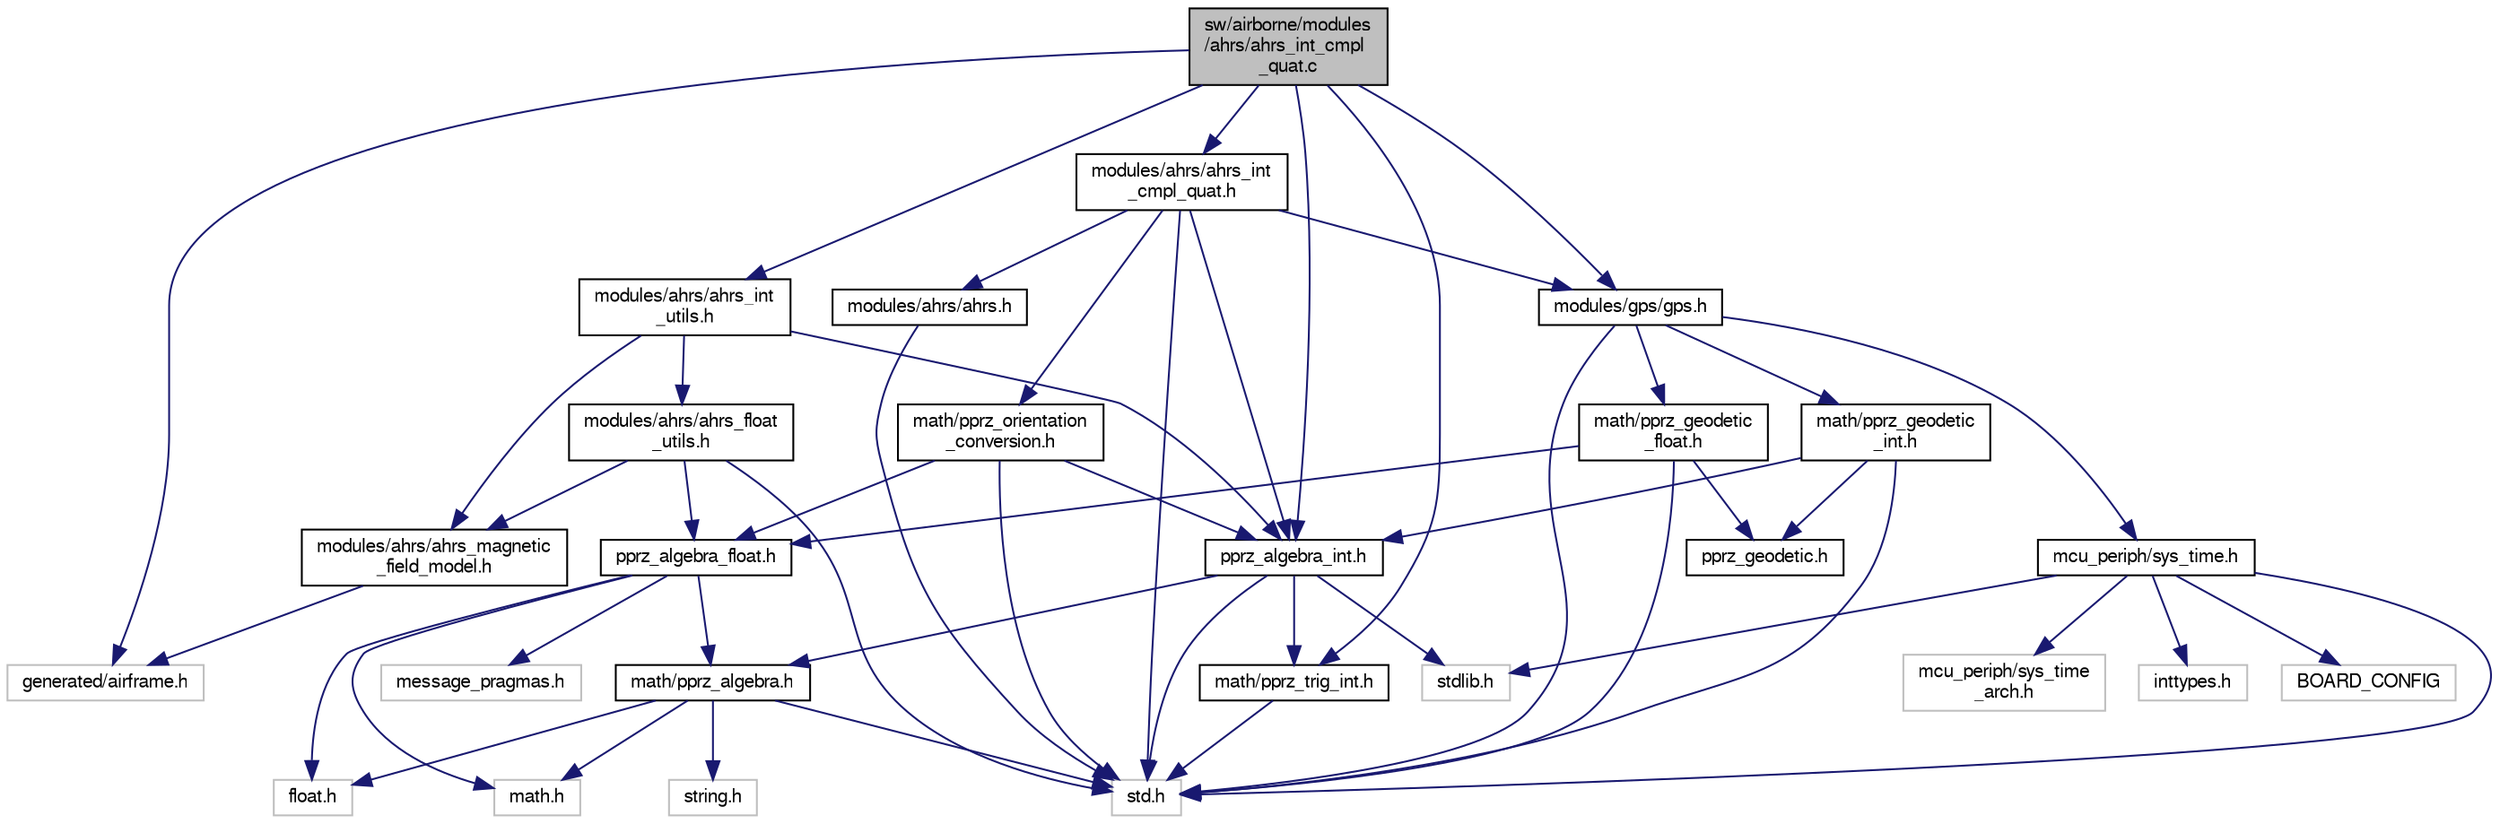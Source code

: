 digraph "sw/airborne/modules/ahrs/ahrs_int_cmpl_quat.c"
{
  edge [fontname="FreeSans",fontsize="10",labelfontname="FreeSans",labelfontsize="10"];
  node [fontname="FreeSans",fontsize="10",shape=record];
  Node1 [label="sw/airborne/modules\l/ahrs/ahrs_int_cmpl\l_quat.c",height=0.2,width=0.4,color="black", fillcolor="grey75", style="filled", fontcolor="black"];
  Node1 -> Node2 [color="midnightblue",fontsize="10",style="solid",fontname="FreeSans"];
  Node2 [label="generated/airframe.h",height=0.2,width=0.4,color="grey75", fillcolor="white", style="filled"];
  Node1 -> Node3 [color="midnightblue",fontsize="10",style="solid",fontname="FreeSans"];
  Node3 [label="modules/ahrs/ahrs_int\l_cmpl_quat.h",height=0.2,width=0.4,color="black", fillcolor="white", style="filled",URL="$ahrs__int__cmpl__quat_8h.html",tooltip="Quaternion complementary filter (fixed-point). "];
  Node3 -> Node4 [color="midnightblue",fontsize="10",style="solid",fontname="FreeSans"];
  Node4 [label="modules/ahrs/ahrs.h",height=0.2,width=0.4,color="black", fillcolor="white", style="filled",URL="$ahrs_8h.html",tooltip="Dispatcher to register actual AHRS implementations. "];
  Node4 -> Node5 [color="midnightblue",fontsize="10",style="solid",fontname="FreeSans"];
  Node5 [label="std.h",height=0.2,width=0.4,color="grey75", fillcolor="white", style="filled"];
  Node3 -> Node6 [color="midnightblue",fontsize="10",style="solid",fontname="FreeSans"];
  Node6 [label="modules/gps/gps.h",height=0.2,width=0.4,color="black", fillcolor="white", style="filled",URL="$gps_8h.html",tooltip="Device independent GPS code (interface) "];
  Node6 -> Node5 [color="midnightblue",fontsize="10",style="solid",fontname="FreeSans"];
  Node6 -> Node7 [color="midnightblue",fontsize="10",style="solid",fontname="FreeSans"];
  Node7 [label="math/pprz_geodetic\l_int.h",height=0.2,width=0.4,color="black", fillcolor="white", style="filled",URL="$pprz__geodetic__int_8h.html",tooltip="Paparazzi fixed point math for geodetic calculations. "];
  Node7 -> Node8 [color="midnightblue",fontsize="10",style="solid",fontname="FreeSans"];
  Node8 [label="pprz_geodetic.h",height=0.2,width=0.4,color="black", fillcolor="white", style="filled",URL="$pprz__geodetic_8h.html",tooltip="Paparazzi generic macros for geodetic calculations. "];
  Node7 -> Node5 [color="midnightblue",fontsize="10",style="solid",fontname="FreeSans"];
  Node7 -> Node9 [color="midnightblue",fontsize="10",style="solid",fontname="FreeSans"];
  Node9 [label="pprz_algebra_int.h",height=0.2,width=0.4,color="black", fillcolor="white", style="filled",URL="$pprz__algebra__int_8h.html",tooltip="Paparazzi fixed point algebra. "];
  Node9 -> Node5 [color="midnightblue",fontsize="10",style="solid",fontname="FreeSans"];
  Node9 -> Node10 [color="midnightblue",fontsize="10",style="solid",fontname="FreeSans"];
  Node10 [label="math/pprz_algebra.h",height=0.2,width=0.4,color="black", fillcolor="white", style="filled",URL="$pprz__algebra_8h.html",tooltip="Paparazzi generic algebra macros. "];
  Node10 -> Node11 [color="midnightblue",fontsize="10",style="solid",fontname="FreeSans"];
  Node11 [label="float.h",height=0.2,width=0.4,color="grey75", fillcolor="white", style="filled"];
  Node10 -> Node12 [color="midnightblue",fontsize="10",style="solid",fontname="FreeSans"];
  Node12 [label="string.h",height=0.2,width=0.4,color="grey75", fillcolor="white", style="filled"];
  Node10 -> Node5 [color="midnightblue",fontsize="10",style="solid",fontname="FreeSans"];
  Node10 -> Node13 [color="midnightblue",fontsize="10",style="solid",fontname="FreeSans"];
  Node13 [label="math.h",height=0.2,width=0.4,color="grey75", fillcolor="white", style="filled"];
  Node9 -> Node14 [color="midnightblue",fontsize="10",style="solid",fontname="FreeSans"];
  Node14 [label="math/pprz_trig_int.h",height=0.2,width=0.4,color="black", fillcolor="white", style="filled",URL="$pprz__trig__int_8h.html",tooltip="Paparazzi fixed point trig functions. "];
  Node14 -> Node5 [color="midnightblue",fontsize="10",style="solid",fontname="FreeSans"];
  Node9 -> Node15 [color="midnightblue",fontsize="10",style="solid",fontname="FreeSans"];
  Node15 [label="stdlib.h",height=0.2,width=0.4,color="grey75", fillcolor="white", style="filled"];
  Node6 -> Node16 [color="midnightblue",fontsize="10",style="solid",fontname="FreeSans"];
  Node16 [label="math/pprz_geodetic\l_float.h",height=0.2,width=0.4,color="black", fillcolor="white", style="filled",URL="$pprz__geodetic__float_8h.html",tooltip="Paparazzi floating point math for geodetic calculations. "];
  Node16 -> Node8 [color="midnightblue",fontsize="10",style="solid",fontname="FreeSans"];
  Node16 -> Node17 [color="midnightblue",fontsize="10",style="solid",fontname="FreeSans"];
  Node17 [label="pprz_algebra_float.h",height=0.2,width=0.4,color="black", fillcolor="white", style="filled",URL="$pprz__algebra__float_8h.html",tooltip="Paparazzi floating point algebra. "];
  Node17 -> Node10 [color="midnightblue",fontsize="10",style="solid",fontname="FreeSans"];
  Node17 -> Node18 [color="midnightblue",fontsize="10",style="solid",fontname="FreeSans"];
  Node18 [label="message_pragmas.h",height=0.2,width=0.4,color="grey75", fillcolor="white", style="filled"];
  Node17 -> Node13 [color="midnightblue",fontsize="10",style="solid",fontname="FreeSans"];
  Node17 -> Node11 [color="midnightblue",fontsize="10",style="solid",fontname="FreeSans"];
  Node16 -> Node5 [color="midnightblue",fontsize="10",style="solid",fontname="FreeSans"];
  Node6 -> Node19 [color="midnightblue",fontsize="10",style="solid",fontname="FreeSans"];
  Node19 [label="mcu_periph/sys_time.h",height=0.2,width=0.4,color="black", fillcolor="white", style="filled",URL="$sys__time_8h.html",tooltip="Architecture independent timing functions. "];
  Node19 -> Node20 [color="midnightblue",fontsize="10",style="solid",fontname="FreeSans"];
  Node20 [label="inttypes.h",height=0.2,width=0.4,color="grey75", fillcolor="white", style="filled"];
  Node19 -> Node15 [color="midnightblue",fontsize="10",style="solid",fontname="FreeSans"];
  Node19 -> Node5 [color="midnightblue",fontsize="10",style="solid",fontname="FreeSans"];
  Node19 -> Node21 [color="midnightblue",fontsize="10",style="solid",fontname="FreeSans"];
  Node21 [label="BOARD_CONFIG",height=0.2,width=0.4,color="grey75", fillcolor="white", style="filled"];
  Node19 -> Node22 [color="midnightblue",fontsize="10",style="solid",fontname="FreeSans"];
  Node22 [label="mcu_periph/sys_time\l_arch.h",height=0.2,width=0.4,color="grey75", fillcolor="white", style="filled"];
  Node3 -> Node5 [color="midnightblue",fontsize="10",style="solid",fontname="FreeSans"];
  Node3 -> Node9 [color="midnightblue",fontsize="10",style="solid",fontname="FreeSans"];
  Node3 -> Node23 [color="midnightblue",fontsize="10",style="solid",fontname="FreeSans"];
  Node23 [label="math/pprz_orientation\l_conversion.h",height=0.2,width=0.4,color="black", fillcolor="white", style="filled",URL="$pprz__orientation__conversion_8h.html",tooltip="Generic orientation representation and conversions. "];
  Node23 -> Node9 [color="midnightblue",fontsize="10",style="solid",fontname="FreeSans"];
  Node23 -> Node17 [color="midnightblue",fontsize="10",style="solid",fontname="FreeSans"];
  Node23 -> Node5 [color="midnightblue",fontsize="10",style="solid",fontname="FreeSans"];
  Node1 -> Node24 [color="midnightblue",fontsize="10",style="solid",fontname="FreeSans"];
  Node24 [label="modules/ahrs/ahrs_int\l_utils.h",height=0.2,width=0.4,color="black", fillcolor="white", style="filled",URL="$ahrs__int__utils_8h.html",tooltip="Utility functions for fixed point AHRS implementations. "];
  Node24 -> Node9 [color="midnightblue",fontsize="10",style="solid",fontname="FreeSans"];
  Node24 -> Node25 [color="midnightblue",fontsize="10",style="solid",fontname="FreeSans"];
  Node25 [label="modules/ahrs/ahrs_magnetic\l_field_model.h",height=0.2,width=0.4,color="black", fillcolor="white", style="filled",URL="$ahrs__magnetic__field__model_8h.html"];
  Node25 -> Node2 [color="midnightblue",fontsize="10",style="solid",fontname="FreeSans"];
  Node24 -> Node26 [color="midnightblue",fontsize="10",style="solid",fontname="FreeSans"];
  Node26 [label="modules/ahrs/ahrs_float\l_utils.h",height=0.2,width=0.4,color="black", fillcolor="white", style="filled",URL="$ahrs__float__utils_8h.html",tooltip="Utility functions for floating point AHRS implementations. "];
  Node26 -> Node17 [color="midnightblue",fontsize="10",style="solid",fontname="FreeSans"];
  Node26 -> Node25 [color="midnightblue",fontsize="10",style="solid",fontname="FreeSans"];
  Node26 -> Node5 [color="midnightblue",fontsize="10",style="solid",fontname="FreeSans"];
  Node1 -> Node6 [color="midnightblue",fontsize="10",style="solid",fontname="FreeSans"];
  Node1 -> Node14 [color="midnightblue",fontsize="10",style="solid",fontname="FreeSans"];
  Node1 -> Node9 [color="midnightblue",fontsize="10",style="solid",fontname="FreeSans"];
}

